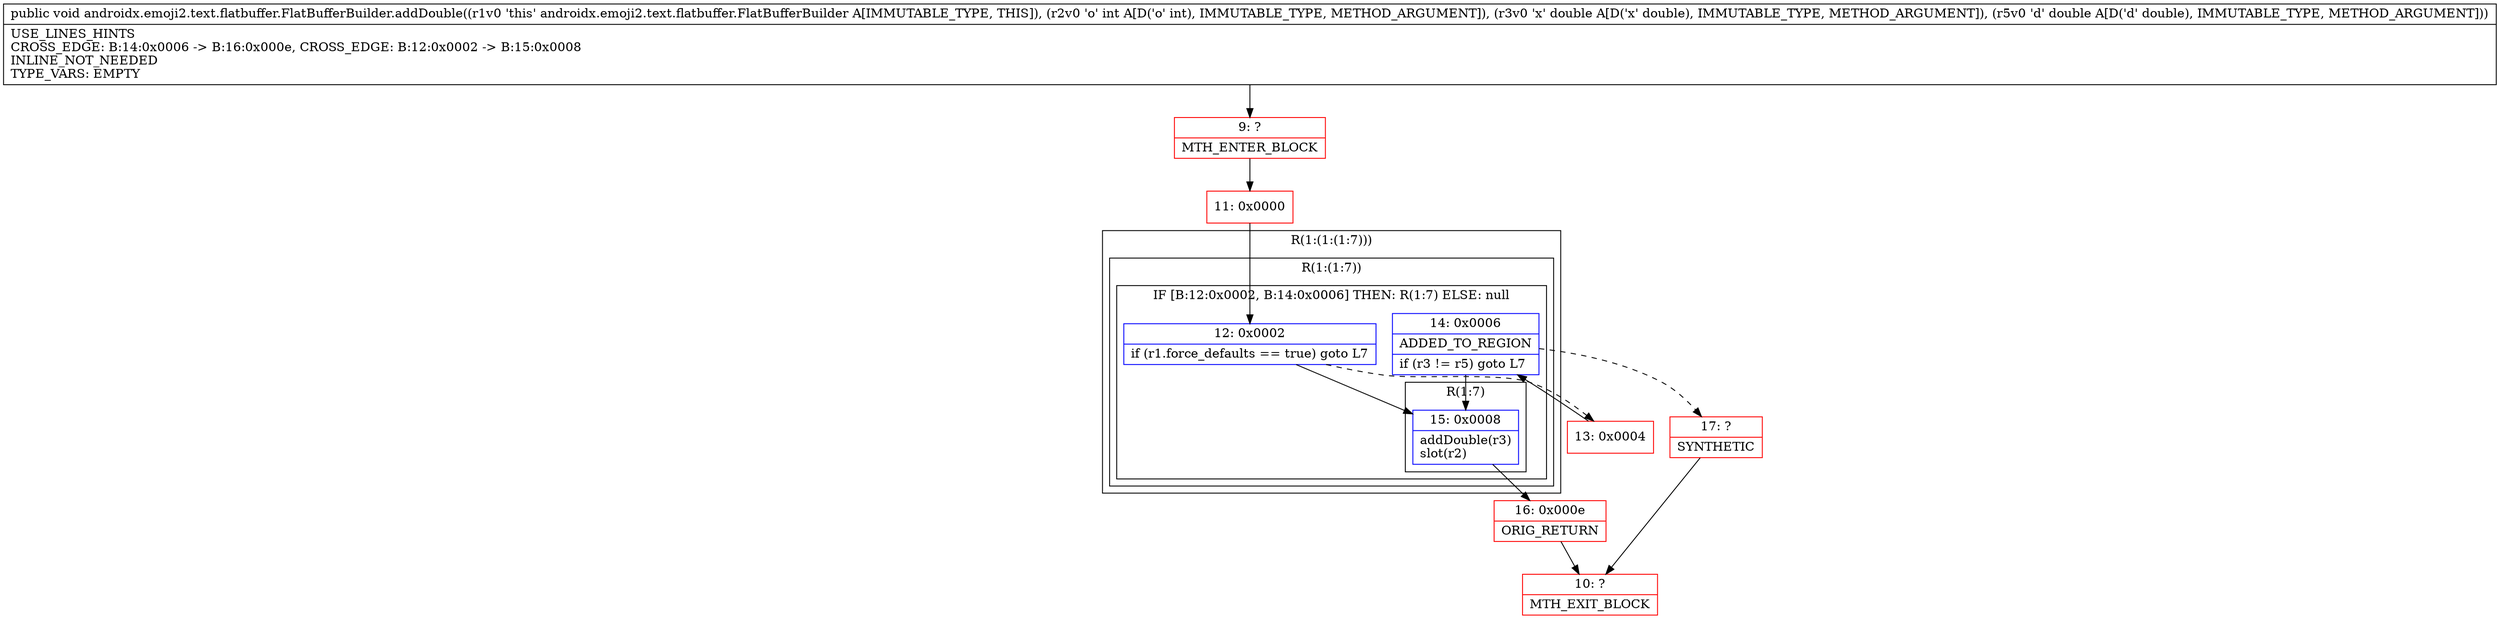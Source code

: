 digraph "CFG forandroidx.emoji2.text.flatbuffer.FlatBufferBuilder.addDouble(IDD)V" {
subgraph cluster_Region_732008210 {
label = "R(1:(1:(1:7)))";
node [shape=record,color=blue];
subgraph cluster_Region_1195366750 {
label = "R(1:(1:7))";
node [shape=record,color=blue];
subgraph cluster_IfRegion_1395112938 {
label = "IF [B:12:0x0002, B:14:0x0006] THEN: R(1:7) ELSE: null";
node [shape=record,color=blue];
Node_12 [shape=record,label="{12\:\ 0x0002|if (r1.force_defaults == true) goto L7\l}"];
Node_14 [shape=record,label="{14\:\ 0x0006|ADDED_TO_REGION\l|if (r3 != r5) goto L7\l}"];
subgraph cluster_Region_1311974624 {
label = "R(1:7)";
node [shape=record,color=blue];
Node_15 [shape=record,label="{15\:\ 0x0008|addDouble(r3)\lslot(r2)\l}"];
}
}
}
}
Node_9 [shape=record,color=red,label="{9\:\ ?|MTH_ENTER_BLOCK\l}"];
Node_11 [shape=record,color=red,label="{11\:\ 0x0000}"];
Node_13 [shape=record,color=red,label="{13\:\ 0x0004}"];
Node_17 [shape=record,color=red,label="{17\:\ ?|SYNTHETIC\l}"];
Node_10 [shape=record,color=red,label="{10\:\ ?|MTH_EXIT_BLOCK\l}"];
Node_16 [shape=record,color=red,label="{16\:\ 0x000e|ORIG_RETURN\l}"];
MethodNode[shape=record,label="{public void androidx.emoji2.text.flatbuffer.FlatBufferBuilder.addDouble((r1v0 'this' androidx.emoji2.text.flatbuffer.FlatBufferBuilder A[IMMUTABLE_TYPE, THIS]), (r2v0 'o' int A[D('o' int), IMMUTABLE_TYPE, METHOD_ARGUMENT]), (r3v0 'x' double A[D('x' double), IMMUTABLE_TYPE, METHOD_ARGUMENT]), (r5v0 'd' double A[D('d' double), IMMUTABLE_TYPE, METHOD_ARGUMENT]))  | USE_LINES_HINTS\lCROSS_EDGE: B:14:0x0006 \-\> B:16:0x000e, CROSS_EDGE: B:12:0x0002 \-\> B:15:0x0008\lINLINE_NOT_NEEDED\lTYPE_VARS: EMPTY\l}"];
MethodNode -> Node_9;Node_12 -> Node_13[style=dashed];
Node_12 -> Node_15;
Node_14 -> Node_15;
Node_14 -> Node_17[style=dashed];
Node_15 -> Node_16;
Node_9 -> Node_11;
Node_11 -> Node_12;
Node_13 -> Node_14;
Node_17 -> Node_10;
Node_16 -> Node_10;
}

